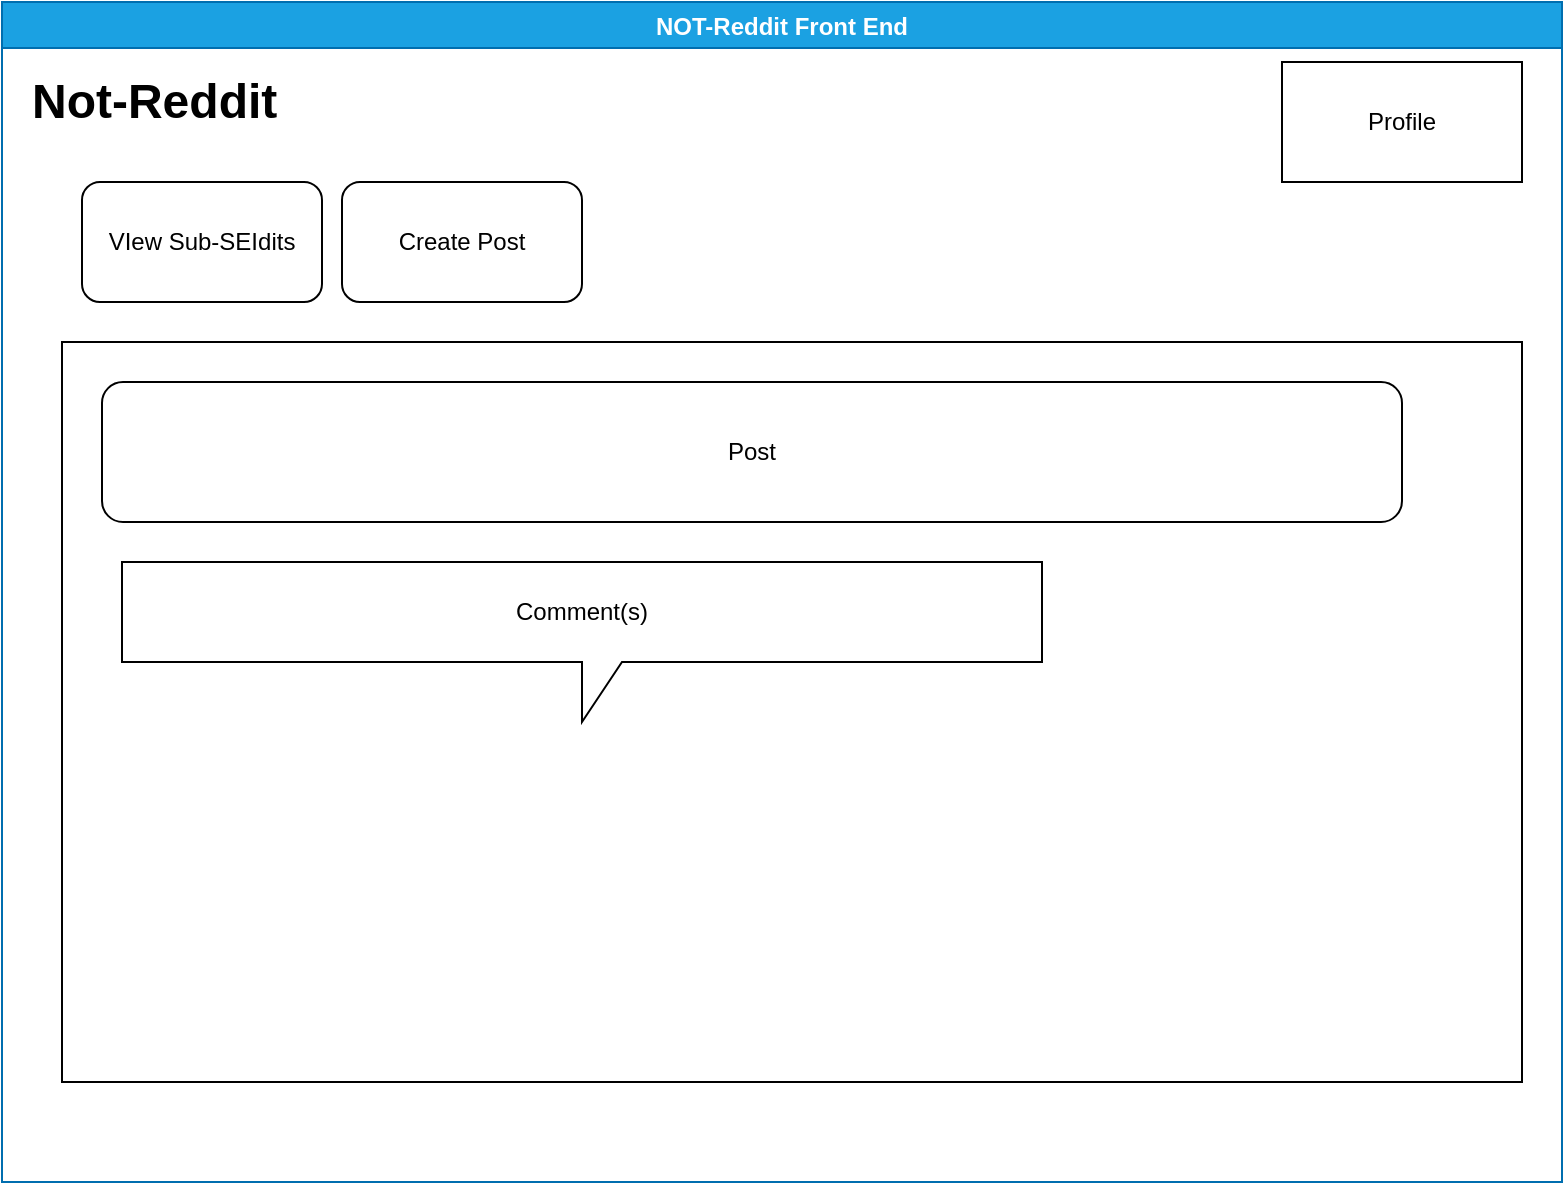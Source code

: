 <mxfile version="13.10.0" type="embed">
    <diagram id="1ABGxqfdmh3x2Yu3FbC9" name="Page-1">
        <mxGraphModel dx="1122" dy="677" grid="1" gridSize="10" guides="1" tooltips="1" connect="1" arrows="1" fold="1" page="1" pageScale="1" pageWidth="850" pageHeight="1100" math="0" shadow="0">
            <root>
                <mxCell id="0"/>
                <mxCell id="1" parent="0"/>
                <mxCell id="2" value="NOT-Reddit Front End" style="swimlane;fillColor=#1ba1e2;strokeColor=#006EAF;fontColor=#ffffff;" parent="1" vertex="1">
                    <mxGeometry x="40" y="30" width="780" height="590" as="geometry"/>
                </mxCell>
                <mxCell id="3" value="&lt;h1&gt;Not-Reddit&lt;/h1&gt;&lt;div&gt;&lt;br&gt;&lt;/div&gt;" style="text;html=1;strokeColor=none;fillColor=none;spacing=5;spacingTop=-20;whiteSpace=wrap;overflow=hidden;rounded=0;" parent="2" vertex="1">
                    <mxGeometry x="10" y="30" width="730" height="120" as="geometry"/>
                </mxCell>
                <mxCell id="6" value="" style="rounded=0;whiteSpace=wrap;html=1;" parent="2" vertex="1">
                    <mxGeometry x="30" y="170" width="730" height="370" as="geometry"/>
                </mxCell>
                <mxCell id="7" value="VIew Sub-SEIdits" style="rounded=1;whiteSpace=wrap;html=1;" parent="2" vertex="1">
                    <mxGeometry x="40" y="90" width="120" height="60" as="geometry"/>
                </mxCell>
                <mxCell id="8" value="Create Post" style="rounded=1;whiteSpace=wrap;html=1;" parent="2" vertex="1">
                    <mxGeometry x="170" y="90" width="120" height="60" as="geometry"/>
                </mxCell>
                <mxCell id="9" value="Post" style="rounded=1;whiteSpace=wrap;html=1;" parent="2" vertex="1">
                    <mxGeometry x="50" y="190" width="650" height="70" as="geometry"/>
                </mxCell>
                <mxCell id="10" value="Comment(s)" style="shape=callout;whiteSpace=wrap;html=1;perimeter=calloutPerimeter;" parent="2" vertex="1">
                    <mxGeometry x="60" y="280" width="460" height="80" as="geometry"/>
                </mxCell>
                <mxCell id="12" value="Profile" style="rounded=0;whiteSpace=wrap;html=1;" parent="2" vertex="1">
                    <mxGeometry x="640" y="30" width="120" height="60" as="geometry"/>
                </mxCell>
            </root>
        </mxGraphModel>
    </diagram>
</mxfile>